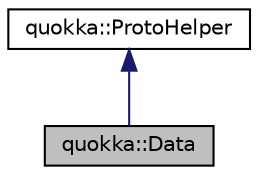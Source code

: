 digraph "quokka::Data"
{
 // LATEX_PDF_SIZE
  edge [fontname="Helvetica",fontsize="10",labelfontname="Helvetica",labelfontsize="10"];
  node [fontname="Helvetica",fontsize="10",shape=record];
  Node1 [label="quokka::Data",height=0.2,width=0.4,color="black", fillcolor="grey75", style="filled", fontcolor="black",tooltip=" "];
  Node2 -> Node1 [dir="back",color="midnightblue",fontsize="10",style="solid",fontname="Helvetica"];
  Node2 [label="quokka::ProtoHelper",height=0.2,width=0.4,color="black", fillcolor="white", style="filled",URL="$classquokka_1_1ProtoHelper.html",tooltip=" "];
}
